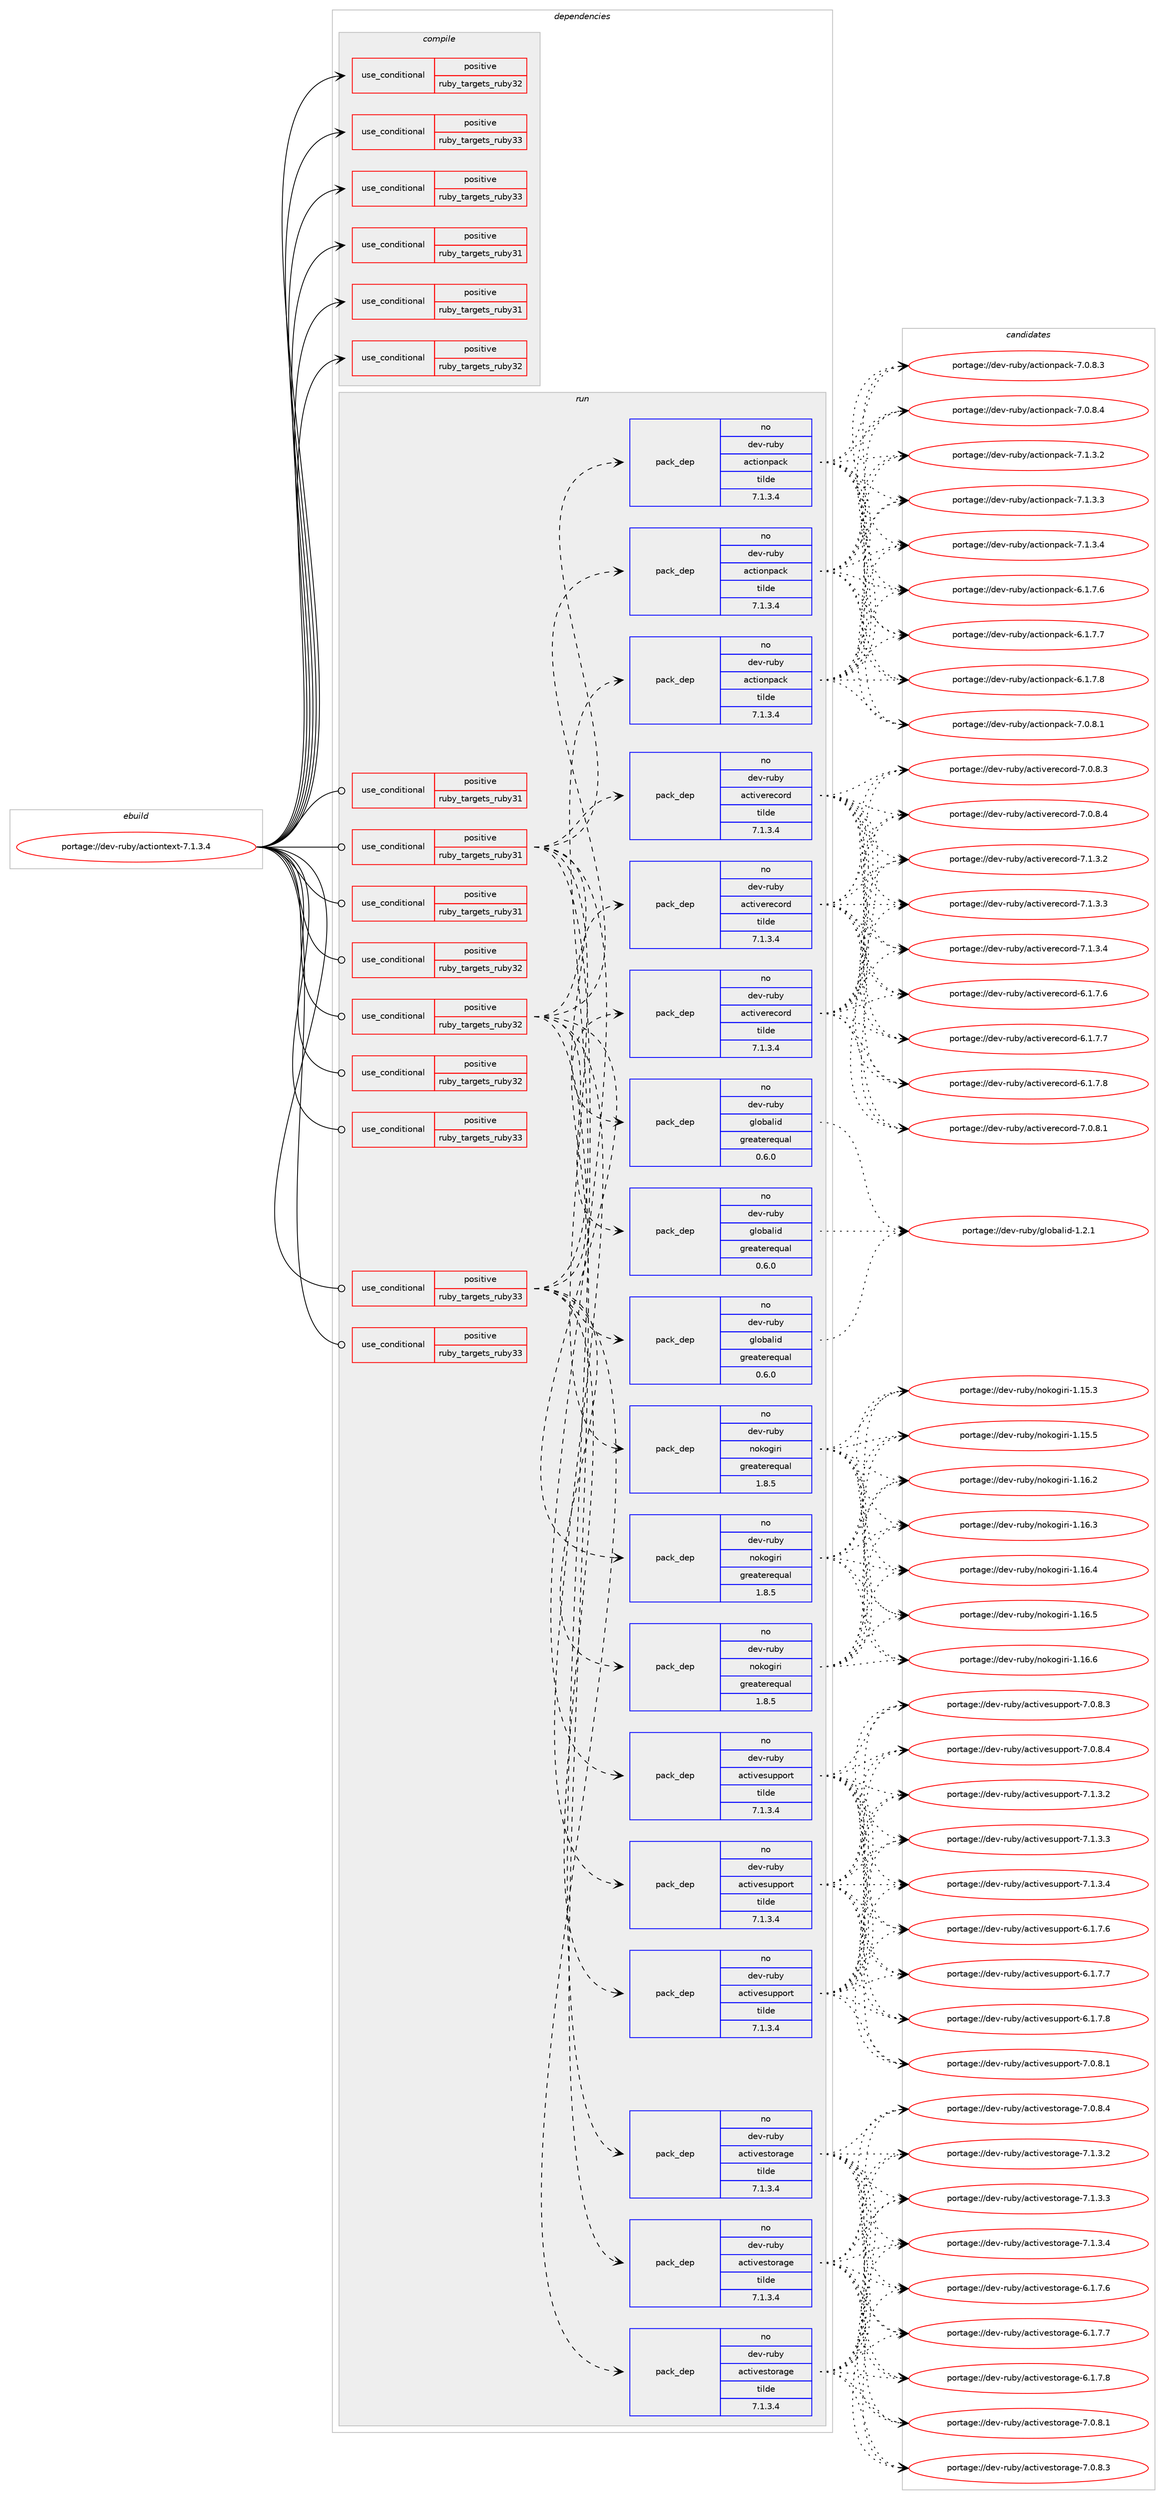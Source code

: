 digraph prolog {

# *************
# Graph options
# *************

newrank=true;
concentrate=true;
compound=true;
graph [rankdir=LR,fontname=Helvetica,fontsize=10,ranksep=1.5];#, ranksep=2.5, nodesep=0.2];
edge  [arrowhead=vee];
node  [fontname=Helvetica,fontsize=10];

# **********
# The ebuild
# **********

subgraph cluster_leftcol {
color=gray;
rank=same;
label=<<i>ebuild</i>>;
id [label="portage://dev-ruby/actiontext-7.1.3.4", color=red, width=4, href="../dev-ruby/actiontext-7.1.3.4.svg"];
}

# ****************
# The dependencies
# ****************

subgraph cluster_midcol {
color=gray;
label=<<i>dependencies</i>>;
subgraph cluster_compile {
fillcolor="#eeeeee";
style=filled;
label=<<i>compile</i>>;
subgraph cond42076 {
dependency88247 [label=<<TABLE BORDER="0" CELLBORDER="1" CELLSPACING="0" CELLPADDING="4"><TR><TD ROWSPAN="3" CELLPADDING="10">use_conditional</TD></TR><TR><TD>positive</TD></TR><TR><TD>ruby_targets_ruby31</TD></TR></TABLE>>, shape=none, color=red];
# *** BEGIN UNKNOWN DEPENDENCY TYPE (TODO) ***
# dependency88247 -> package_dependency(portage://dev-ruby/actiontext-7.1.3.4,install,no,dev-lang,ruby,none,[,,],[slot(3.1)],[])
# *** END UNKNOWN DEPENDENCY TYPE (TODO) ***

}
id:e -> dependency88247:w [weight=20,style="solid",arrowhead="vee"];
subgraph cond42077 {
dependency88248 [label=<<TABLE BORDER="0" CELLBORDER="1" CELLSPACING="0" CELLPADDING="4"><TR><TD ROWSPAN="3" CELLPADDING="10">use_conditional</TD></TR><TR><TD>positive</TD></TR><TR><TD>ruby_targets_ruby31</TD></TR></TABLE>>, shape=none, color=red];
# *** BEGIN UNKNOWN DEPENDENCY TYPE (TODO) ***
# dependency88248 -> package_dependency(portage://dev-ruby/actiontext-7.1.3.4,install,no,virtual,rubygems,none,[,,],[],[use(enable(ruby_targets_ruby31),negative)])
# *** END UNKNOWN DEPENDENCY TYPE (TODO) ***

}
id:e -> dependency88248:w [weight=20,style="solid",arrowhead="vee"];
subgraph cond42078 {
dependency88249 [label=<<TABLE BORDER="0" CELLBORDER="1" CELLSPACING="0" CELLPADDING="4"><TR><TD ROWSPAN="3" CELLPADDING="10">use_conditional</TD></TR><TR><TD>positive</TD></TR><TR><TD>ruby_targets_ruby32</TD></TR></TABLE>>, shape=none, color=red];
# *** BEGIN UNKNOWN DEPENDENCY TYPE (TODO) ***
# dependency88249 -> package_dependency(portage://dev-ruby/actiontext-7.1.3.4,install,no,dev-lang,ruby,none,[,,],[slot(3.2)],[])
# *** END UNKNOWN DEPENDENCY TYPE (TODO) ***

}
id:e -> dependency88249:w [weight=20,style="solid",arrowhead="vee"];
subgraph cond42079 {
dependency88250 [label=<<TABLE BORDER="0" CELLBORDER="1" CELLSPACING="0" CELLPADDING="4"><TR><TD ROWSPAN="3" CELLPADDING="10">use_conditional</TD></TR><TR><TD>positive</TD></TR><TR><TD>ruby_targets_ruby32</TD></TR></TABLE>>, shape=none, color=red];
# *** BEGIN UNKNOWN DEPENDENCY TYPE (TODO) ***
# dependency88250 -> package_dependency(portage://dev-ruby/actiontext-7.1.3.4,install,no,virtual,rubygems,none,[,,],[],[use(enable(ruby_targets_ruby32),negative)])
# *** END UNKNOWN DEPENDENCY TYPE (TODO) ***

}
id:e -> dependency88250:w [weight=20,style="solid",arrowhead="vee"];
subgraph cond42080 {
dependency88251 [label=<<TABLE BORDER="0" CELLBORDER="1" CELLSPACING="0" CELLPADDING="4"><TR><TD ROWSPAN="3" CELLPADDING="10">use_conditional</TD></TR><TR><TD>positive</TD></TR><TR><TD>ruby_targets_ruby33</TD></TR></TABLE>>, shape=none, color=red];
# *** BEGIN UNKNOWN DEPENDENCY TYPE (TODO) ***
# dependency88251 -> package_dependency(portage://dev-ruby/actiontext-7.1.3.4,install,no,dev-lang,ruby,none,[,,],[slot(3.3)],[])
# *** END UNKNOWN DEPENDENCY TYPE (TODO) ***

}
id:e -> dependency88251:w [weight=20,style="solid",arrowhead="vee"];
subgraph cond42081 {
dependency88252 [label=<<TABLE BORDER="0" CELLBORDER="1" CELLSPACING="0" CELLPADDING="4"><TR><TD ROWSPAN="3" CELLPADDING="10">use_conditional</TD></TR><TR><TD>positive</TD></TR><TR><TD>ruby_targets_ruby33</TD></TR></TABLE>>, shape=none, color=red];
# *** BEGIN UNKNOWN DEPENDENCY TYPE (TODO) ***
# dependency88252 -> package_dependency(portage://dev-ruby/actiontext-7.1.3.4,install,no,virtual,rubygems,none,[,,],[],[use(enable(ruby_targets_ruby33),negative)])
# *** END UNKNOWN DEPENDENCY TYPE (TODO) ***

}
id:e -> dependency88252:w [weight=20,style="solid",arrowhead="vee"];
}
subgraph cluster_compileandrun {
fillcolor="#eeeeee";
style=filled;
label=<<i>compile and run</i>>;
}
subgraph cluster_run {
fillcolor="#eeeeee";
style=filled;
label=<<i>run</i>>;
subgraph cond42082 {
dependency88253 [label=<<TABLE BORDER="0" CELLBORDER="1" CELLSPACING="0" CELLPADDING="4"><TR><TD ROWSPAN="3" CELLPADDING="10">use_conditional</TD></TR><TR><TD>positive</TD></TR><TR><TD>ruby_targets_ruby31</TD></TR></TABLE>>, shape=none, color=red];
# *** BEGIN UNKNOWN DEPENDENCY TYPE (TODO) ***
# dependency88253 -> package_dependency(portage://dev-ruby/actiontext-7.1.3.4,run,no,dev-lang,ruby,none,[,,],[slot(3.1)],[])
# *** END UNKNOWN DEPENDENCY TYPE (TODO) ***

}
id:e -> dependency88253:w [weight=20,style="solid",arrowhead="odot"];
subgraph cond42083 {
dependency88254 [label=<<TABLE BORDER="0" CELLBORDER="1" CELLSPACING="0" CELLPADDING="4"><TR><TD ROWSPAN="3" CELLPADDING="10">use_conditional</TD></TR><TR><TD>positive</TD></TR><TR><TD>ruby_targets_ruby31</TD></TR></TABLE>>, shape=none, color=red];
subgraph pack44927 {
dependency88255 [label=<<TABLE BORDER="0" CELLBORDER="1" CELLSPACING="0" CELLPADDING="4" WIDTH="220"><TR><TD ROWSPAN="6" CELLPADDING="30">pack_dep</TD></TR><TR><TD WIDTH="110">no</TD></TR><TR><TD>dev-ruby</TD></TR><TR><TD>actionpack</TD></TR><TR><TD>tilde</TD></TR><TR><TD>7.1.3.4</TD></TR></TABLE>>, shape=none, color=blue];
}
dependency88254:e -> dependency88255:w [weight=20,style="dashed",arrowhead="vee"];
subgraph pack44928 {
dependency88256 [label=<<TABLE BORDER="0" CELLBORDER="1" CELLSPACING="0" CELLPADDING="4" WIDTH="220"><TR><TD ROWSPAN="6" CELLPADDING="30">pack_dep</TD></TR><TR><TD WIDTH="110">no</TD></TR><TR><TD>dev-ruby</TD></TR><TR><TD>activerecord</TD></TR><TR><TD>tilde</TD></TR><TR><TD>7.1.3.4</TD></TR></TABLE>>, shape=none, color=blue];
}
dependency88254:e -> dependency88256:w [weight=20,style="dashed",arrowhead="vee"];
subgraph pack44929 {
dependency88257 [label=<<TABLE BORDER="0" CELLBORDER="1" CELLSPACING="0" CELLPADDING="4" WIDTH="220"><TR><TD ROWSPAN="6" CELLPADDING="30">pack_dep</TD></TR><TR><TD WIDTH="110">no</TD></TR><TR><TD>dev-ruby</TD></TR><TR><TD>activestorage</TD></TR><TR><TD>tilde</TD></TR><TR><TD>7.1.3.4</TD></TR></TABLE>>, shape=none, color=blue];
}
dependency88254:e -> dependency88257:w [weight=20,style="dashed",arrowhead="vee"];
subgraph pack44930 {
dependency88258 [label=<<TABLE BORDER="0" CELLBORDER="1" CELLSPACING="0" CELLPADDING="4" WIDTH="220"><TR><TD ROWSPAN="6" CELLPADDING="30">pack_dep</TD></TR><TR><TD WIDTH="110">no</TD></TR><TR><TD>dev-ruby</TD></TR><TR><TD>activesupport</TD></TR><TR><TD>tilde</TD></TR><TR><TD>7.1.3.4</TD></TR></TABLE>>, shape=none, color=blue];
}
dependency88254:e -> dependency88258:w [weight=20,style="dashed",arrowhead="vee"];
subgraph pack44931 {
dependency88259 [label=<<TABLE BORDER="0" CELLBORDER="1" CELLSPACING="0" CELLPADDING="4" WIDTH="220"><TR><TD ROWSPAN="6" CELLPADDING="30">pack_dep</TD></TR><TR><TD WIDTH="110">no</TD></TR><TR><TD>dev-ruby</TD></TR><TR><TD>globalid</TD></TR><TR><TD>greaterequal</TD></TR><TR><TD>0.6.0</TD></TR></TABLE>>, shape=none, color=blue];
}
dependency88254:e -> dependency88259:w [weight=20,style="dashed",arrowhead="vee"];
subgraph pack44932 {
dependency88260 [label=<<TABLE BORDER="0" CELLBORDER="1" CELLSPACING="0" CELLPADDING="4" WIDTH="220"><TR><TD ROWSPAN="6" CELLPADDING="30">pack_dep</TD></TR><TR><TD WIDTH="110">no</TD></TR><TR><TD>dev-ruby</TD></TR><TR><TD>nokogiri</TD></TR><TR><TD>greaterequal</TD></TR><TR><TD>1.8.5</TD></TR></TABLE>>, shape=none, color=blue];
}
dependency88254:e -> dependency88260:w [weight=20,style="dashed",arrowhead="vee"];
}
id:e -> dependency88254:w [weight=20,style="solid",arrowhead="odot"];
subgraph cond42084 {
dependency88261 [label=<<TABLE BORDER="0" CELLBORDER="1" CELLSPACING="0" CELLPADDING="4"><TR><TD ROWSPAN="3" CELLPADDING="10">use_conditional</TD></TR><TR><TD>positive</TD></TR><TR><TD>ruby_targets_ruby31</TD></TR></TABLE>>, shape=none, color=red];
# *** BEGIN UNKNOWN DEPENDENCY TYPE (TODO) ***
# dependency88261 -> package_dependency(portage://dev-ruby/actiontext-7.1.3.4,run,no,virtual,rubygems,none,[,,],[],[use(enable(ruby_targets_ruby31),negative)])
# *** END UNKNOWN DEPENDENCY TYPE (TODO) ***

}
id:e -> dependency88261:w [weight=20,style="solid",arrowhead="odot"];
subgraph cond42085 {
dependency88262 [label=<<TABLE BORDER="0" CELLBORDER="1" CELLSPACING="0" CELLPADDING="4"><TR><TD ROWSPAN="3" CELLPADDING="10">use_conditional</TD></TR><TR><TD>positive</TD></TR><TR><TD>ruby_targets_ruby32</TD></TR></TABLE>>, shape=none, color=red];
# *** BEGIN UNKNOWN DEPENDENCY TYPE (TODO) ***
# dependency88262 -> package_dependency(portage://dev-ruby/actiontext-7.1.3.4,run,no,dev-lang,ruby,none,[,,],[slot(3.2)],[])
# *** END UNKNOWN DEPENDENCY TYPE (TODO) ***

}
id:e -> dependency88262:w [weight=20,style="solid",arrowhead="odot"];
subgraph cond42086 {
dependency88263 [label=<<TABLE BORDER="0" CELLBORDER="1" CELLSPACING="0" CELLPADDING="4"><TR><TD ROWSPAN="3" CELLPADDING="10">use_conditional</TD></TR><TR><TD>positive</TD></TR><TR><TD>ruby_targets_ruby32</TD></TR></TABLE>>, shape=none, color=red];
subgraph pack44933 {
dependency88264 [label=<<TABLE BORDER="0" CELLBORDER="1" CELLSPACING="0" CELLPADDING="4" WIDTH="220"><TR><TD ROWSPAN="6" CELLPADDING="30">pack_dep</TD></TR><TR><TD WIDTH="110">no</TD></TR><TR><TD>dev-ruby</TD></TR><TR><TD>actionpack</TD></TR><TR><TD>tilde</TD></TR><TR><TD>7.1.3.4</TD></TR></TABLE>>, shape=none, color=blue];
}
dependency88263:e -> dependency88264:w [weight=20,style="dashed",arrowhead="vee"];
subgraph pack44934 {
dependency88265 [label=<<TABLE BORDER="0" CELLBORDER="1" CELLSPACING="0" CELLPADDING="4" WIDTH="220"><TR><TD ROWSPAN="6" CELLPADDING="30">pack_dep</TD></TR><TR><TD WIDTH="110">no</TD></TR><TR><TD>dev-ruby</TD></TR><TR><TD>activerecord</TD></TR><TR><TD>tilde</TD></TR><TR><TD>7.1.3.4</TD></TR></TABLE>>, shape=none, color=blue];
}
dependency88263:e -> dependency88265:w [weight=20,style="dashed",arrowhead="vee"];
subgraph pack44935 {
dependency88266 [label=<<TABLE BORDER="0" CELLBORDER="1" CELLSPACING="0" CELLPADDING="4" WIDTH="220"><TR><TD ROWSPAN="6" CELLPADDING="30">pack_dep</TD></TR><TR><TD WIDTH="110">no</TD></TR><TR><TD>dev-ruby</TD></TR><TR><TD>activestorage</TD></TR><TR><TD>tilde</TD></TR><TR><TD>7.1.3.4</TD></TR></TABLE>>, shape=none, color=blue];
}
dependency88263:e -> dependency88266:w [weight=20,style="dashed",arrowhead="vee"];
subgraph pack44936 {
dependency88267 [label=<<TABLE BORDER="0" CELLBORDER="1" CELLSPACING="0" CELLPADDING="4" WIDTH="220"><TR><TD ROWSPAN="6" CELLPADDING="30">pack_dep</TD></TR><TR><TD WIDTH="110">no</TD></TR><TR><TD>dev-ruby</TD></TR><TR><TD>activesupport</TD></TR><TR><TD>tilde</TD></TR><TR><TD>7.1.3.4</TD></TR></TABLE>>, shape=none, color=blue];
}
dependency88263:e -> dependency88267:w [weight=20,style="dashed",arrowhead="vee"];
subgraph pack44937 {
dependency88268 [label=<<TABLE BORDER="0" CELLBORDER="1" CELLSPACING="0" CELLPADDING="4" WIDTH="220"><TR><TD ROWSPAN="6" CELLPADDING="30">pack_dep</TD></TR><TR><TD WIDTH="110">no</TD></TR><TR><TD>dev-ruby</TD></TR><TR><TD>globalid</TD></TR><TR><TD>greaterequal</TD></TR><TR><TD>0.6.0</TD></TR></TABLE>>, shape=none, color=blue];
}
dependency88263:e -> dependency88268:w [weight=20,style="dashed",arrowhead="vee"];
subgraph pack44938 {
dependency88269 [label=<<TABLE BORDER="0" CELLBORDER="1" CELLSPACING="0" CELLPADDING="4" WIDTH="220"><TR><TD ROWSPAN="6" CELLPADDING="30">pack_dep</TD></TR><TR><TD WIDTH="110">no</TD></TR><TR><TD>dev-ruby</TD></TR><TR><TD>nokogiri</TD></TR><TR><TD>greaterequal</TD></TR><TR><TD>1.8.5</TD></TR></TABLE>>, shape=none, color=blue];
}
dependency88263:e -> dependency88269:w [weight=20,style="dashed",arrowhead="vee"];
}
id:e -> dependency88263:w [weight=20,style="solid",arrowhead="odot"];
subgraph cond42087 {
dependency88270 [label=<<TABLE BORDER="0" CELLBORDER="1" CELLSPACING="0" CELLPADDING="4"><TR><TD ROWSPAN="3" CELLPADDING="10">use_conditional</TD></TR><TR><TD>positive</TD></TR><TR><TD>ruby_targets_ruby32</TD></TR></TABLE>>, shape=none, color=red];
# *** BEGIN UNKNOWN DEPENDENCY TYPE (TODO) ***
# dependency88270 -> package_dependency(portage://dev-ruby/actiontext-7.1.3.4,run,no,virtual,rubygems,none,[,,],[],[use(enable(ruby_targets_ruby32),negative)])
# *** END UNKNOWN DEPENDENCY TYPE (TODO) ***

}
id:e -> dependency88270:w [weight=20,style="solid",arrowhead="odot"];
subgraph cond42088 {
dependency88271 [label=<<TABLE BORDER="0" CELLBORDER="1" CELLSPACING="0" CELLPADDING="4"><TR><TD ROWSPAN="3" CELLPADDING="10">use_conditional</TD></TR><TR><TD>positive</TD></TR><TR><TD>ruby_targets_ruby33</TD></TR></TABLE>>, shape=none, color=red];
# *** BEGIN UNKNOWN DEPENDENCY TYPE (TODO) ***
# dependency88271 -> package_dependency(portage://dev-ruby/actiontext-7.1.3.4,run,no,dev-lang,ruby,none,[,,],[slot(3.3)],[])
# *** END UNKNOWN DEPENDENCY TYPE (TODO) ***

}
id:e -> dependency88271:w [weight=20,style="solid",arrowhead="odot"];
subgraph cond42089 {
dependency88272 [label=<<TABLE BORDER="0" CELLBORDER="1" CELLSPACING="0" CELLPADDING="4"><TR><TD ROWSPAN="3" CELLPADDING="10">use_conditional</TD></TR><TR><TD>positive</TD></TR><TR><TD>ruby_targets_ruby33</TD></TR></TABLE>>, shape=none, color=red];
subgraph pack44939 {
dependency88273 [label=<<TABLE BORDER="0" CELLBORDER="1" CELLSPACING="0" CELLPADDING="4" WIDTH="220"><TR><TD ROWSPAN="6" CELLPADDING="30">pack_dep</TD></TR><TR><TD WIDTH="110">no</TD></TR><TR><TD>dev-ruby</TD></TR><TR><TD>actionpack</TD></TR><TR><TD>tilde</TD></TR><TR><TD>7.1.3.4</TD></TR></TABLE>>, shape=none, color=blue];
}
dependency88272:e -> dependency88273:w [weight=20,style="dashed",arrowhead="vee"];
subgraph pack44940 {
dependency88274 [label=<<TABLE BORDER="0" CELLBORDER="1" CELLSPACING="0" CELLPADDING="4" WIDTH="220"><TR><TD ROWSPAN="6" CELLPADDING="30">pack_dep</TD></TR><TR><TD WIDTH="110">no</TD></TR><TR><TD>dev-ruby</TD></TR><TR><TD>activerecord</TD></TR><TR><TD>tilde</TD></TR><TR><TD>7.1.3.4</TD></TR></TABLE>>, shape=none, color=blue];
}
dependency88272:e -> dependency88274:w [weight=20,style="dashed",arrowhead="vee"];
subgraph pack44941 {
dependency88275 [label=<<TABLE BORDER="0" CELLBORDER="1" CELLSPACING="0" CELLPADDING="4" WIDTH="220"><TR><TD ROWSPAN="6" CELLPADDING="30">pack_dep</TD></TR><TR><TD WIDTH="110">no</TD></TR><TR><TD>dev-ruby</TD></TR><TR><TD>activestorage</TD></TR><TR><TD>tilde</TD></TR><TR><TD>7.1.3.4</TD></TR></TABLE>>, shape=none, color=blue];
}
dependency88272:e -> dependency88275:w [weight=20,style="dashed",arrowhead="vee"];
subgraph pack44942 {
dependency88276 [label=<<TABLE BORDER="0" CELLBORDER="1" CELLSPACING="0" CELLPADDING="4" WIDTH="220"><TR><TD ROWSPAN="6" CELLPADDING="30">pack_dep</TD></TR><TR><TD WIDTH="110">no</TD></TR><TR><TD>dev-ruby</TD></TR><TR><TD>activesupport</TD></TR><TR><TD>tilde</TD></TR><TR><TD>7.1.3.4</TD></TR></TABLE>>, shape=none, color=blue];
}
dependency88272:e -> dependency88276:w [weight=20,style="dashed",arrowhead="vee"];
subgraph pack44943 {
dependency88277 [label=<<TABLE BORDER="0" CELLBORDER="1" CELLSPACING="0" CELLPADDING="4" WIDTH="220"><TR><TD ROWSPAN="6" CELLPADDING="30">pack_dep</TD></TR><TR><TD WIDTH="110">no</TD></TR><TR><TD>dev-ruby</TD></TR><TR><TD>globalid</TD></TR><TR><TD>greaterequal</TD></TR><TR><TD>0.6.0</TD></TR></TABLE>>, shape=none, color=blue];
}
dependency88272:e -> dependency88277:w [weight=20,style="dashed",arrowhead="vee"];
subgraph pack44944 {
dependency88278 [label=<<TABLE BORDER="0" CELLBORDER="1" CELLSPACING="0" CELLPADDING="4" WIDTH="220"><TR><TD ROWSPAN="6" CELLPADDING="30">pack_dep</TD></TR><TR><TD WIDTH="110">no</TD></TR><TR><TD>dev-ruby</TD></TR><TR><TD>nokogiri</TD></TR><TR><TD>greaterequal</TD></TR><TR><TD>1.8.5</TD></TR></TABLE>>, shape=none, color=blue];
}
dependency88272:e -> dependency88278:w [weight=20,style="dashed",arrowhead="vee"];
}
id:e -> dependency88272:w [weight=20,style="solid",arrowhead="odot"];
subgraph cond42090 {
dependency88279 [label=<<TABLE BORDER="0" CELLBORDER="1" CELLSPACING="0" CELLPADDING="4"><TR><TD ROWSPAN="3" CELLPADDING="10">use_conditional</TD></TR><TR><TD>positive</TD></TR><TR><TD>ruby_targets_ruby33</TD></TR></TABLE>>, shape=none, color=red];
# *** BEGIN UNKNOWN DEPENDENCY TYPE (TODO) ***
# dependency88279 -> package_dependency(portage://dev-ruby/actiontext-7.1.3.4,run,no,virtual,rubygems,none,[,,],[],[use(enable(ruby_targets_ruby33),negative)])
# *** END UNKNOWN DEPENDENCY TYPE (TODO) ***

}
id:e -> dependency88279:w [weight=20,style="solid",arrowhead="odot"];
}
}

# **************
# The candidates
# **************

subgraph cluster_choices {
rank=same;
color=gray;
label=<<i>candidates</i>>;

subgraph choice44927 {
color=black;
nodesep=1;
choice100101118451141179812147979911610511111011297991074554464946554654 [label="portage://dev-ruby/actionpack-6.1.7.6", color=red, width=4,href="../dev-ruby/actionpack-6.1.7.6.svg"];
choice100101118451141179812147979911610511111011297991074554464946554655 [label="portage://dev-ruby/actionpack-6.1.7.7", color=red, width=4,href="../dev-ruby/actionpack-6.1.7.7.svg"];
choice100101118451141179812147979911610511111011297991074554464946554656 [label="portage://dev-ruby/actionpack-6.1.7.8", color=red, width=4,href="../dev-ruby/actionpack-6.1.7.8.svg"];
choice100101118451141179812147979911610511111011297991074555464846564649 [label="portage://dev-ruby/actionpack-7.0.8.1", color=red, width=4,href="../dev-ruby/actionpack-7.0.8.1.svg"];
choice100101118451141179812147979911610511111011297991074555464846564651 [label="portage://dev-ruby/actionpack-7.0.8.3", color=red, width=4,href="../dev-ruby/actionpack-7.0.8.3.svg"];
choice100101118451141179812147979911610511111011297991074555464846564652 [label="portage://dev-ruby/actionpack-7.0.8.4", color=red, width=4,href="../dev-ruby/actionpack-7.0.8.4.svg"];
choice100101118451141179812147979911610511111011297991074555464946514650 [label="portage://dev-ruby/actionpack-7.1.3.2", color=red, width=4,href="../dev-ruby/actionpack-7.1.3.2.svg"];
choice100101118451141179812147979911610511111011297991074555464946514651 [label="portage://dev-ruby/actionpack-7.1.3.3", color=red, width=4,href="../dev-ruby/actionpack-7.1.3.3.svg"];
choice100101118451141179812147979911610511111011297991074555464946514652 [label="portage://dev-ruby/actionpack-7.1.3.4", color=red, width=4,href="../dev-ruby/actionpack-7.1.3.4.svg"];
dependency88255:e -> choice100101118451141179812147979911610511111011297991074554464946554654:w [style=dotted,weight="100"];
dependency88255:e -> choice100101118451141179812147979911610511111011297991074554464946554655:w [style=dotted,weight="100"];
dependency88255:e -> choice100101118451141179812147979911610511111011297991074554464946554656:w [style=dotted,weight="100"];
dependency88255:e -> choice100101118451141179812147979911610511111011297991074555464846564649:w [style=dotted,weight="100"];
dependency88255:e -> choice100101118451141179812147979911610511111011297991074555464846564651:w [style=dotted,weight="100"];
dependency88255:e -> choice100101118451141179812147979911610511111011297991074555464846564652:w [style=dotted,weight="100"];
dependency88255:e -> choice100101118451141179812147979911610511111011297991074555464946514650:w [style=dotted,weight="100"];
dependency88255:e -> choice100101118451141179812147979911610511111011297991074555464946514651:w [style=dotted,weight="100"];
dependency88255:e -> choice100101118451141179812147979911610511111011297991074555464946514652:w [style=dotted,weight="100"];
}
subgraph choice44928 {
color=black;
nodesep=1;
choice1001011184511411798121479799116105118101114101991111141004554464946554654 [label="portage://dev-ruby/activerecord-6.1.7.6", color=red, width=4,href="../dev-ruby/activerecord-6.1.7.6.svg"];
choice1001011184511411798121479799116105118101114101991111141004554464946554655 [label="portage://dev-ruby/activerecord-6.1.7.7", color=red, width=4,href="../dev-ruby/activerecord-6.1.7.7.svg"];
choice1001011184511411798121479799116105118101114101991111141004554464946554656 [label="portage://dev-ruby/activerecord-6.1.7.8", color=red, width=4,href="../dev-ruby/activerecord-6.1.7.8.svg"];
choice1001011184511411798121479799116105118101114101991111141004555464846564649 [label="portage://dev-ruby/activerecord-7.0.8.1", color=red, width=4,href="../dev-ruby/activerecord-7.0.8.1.svg"];
choice1001011184511411798121479799116105118101114101991111141004555464846564651 [label="portage://dev-ruby/activerecord-7.0.8.3", color=red, width=4,href="../dev-ruby/activerecord-7.0.8.3.svg"];
choice1001011184511411798121479799116105118101114101991111141004555464846564652 [label="portage://dev-ruby/activerecord-7.0.8.4", color=red, width=4,href="../dev-ruby/activerecord-7.0.8.4.svg"];
choice1001011184511411798121479799116105118101114101991111141004555464946514650 [label="portage://dev-ruby/activerecord-7.1.3.2", color=red, width=4,href="../dev-ruby/activerecord-7.1.3.2.svg"];
choice1001011184511411798121479799116105118101114101991111141004555464946514651 [label="portage://dev-ruby/activerecord-7.1.3.3", color=red, width=4,href="../dev-ruby/activerecord-7.1.3.3.svg"];
choice1001011184511411798121479799116105118101114101991111141004555464946514652 [label="portage://dev-ruby/activerecord-7.1.3.4", color=red, width=4,href="../dev-ruby/activerecord-7.1.3.4.svg"];
dependency88256:e -> choice1001011184511411798121479799116105118101114101991111141004554464946554654:w [style=dotted,weight="100"];
dependency88256:e -> choice1001011184511411798121479799116105118101114101991111141004554464946554655:w [style=dotted,weight="100"];
dependency88256:e -> choice1001011184511411798121479799116105118101114101991111141004554464946554656:w [style=dotted,weight="100"];
dependency88256:e -> choice1001011184511411798121479799116105118101114101991111141004555464846564649:w [style=dotted,weight="100"];
dependency88256:e -> choice1001011184511411798121479799116105118101114101991111141004555464846564651:w [style=dotted,weight="100"];
dependency88256:e -> choice1001011184511411798121479799116105118101114101991111141004555464846564652:w [style=dotted,weight="100"];
dependency88256:e -> choice1001011184511411798121479799116105118101114101991111141004555464946514650:w [style=dotted,weight="100"];
dependency88256:e -> choice1001011184511411798121479799116105118101114101991111141004555464946514651:w [style=dotted,weight="100"];
dependency88256:e -> choice1001011184511411798121479799116105118101114101991111141004555464946514652:w [style=dotted,weight="100"];
}
subgraph choice44929 {
color=black;
nodesep=1;
choice1001011184511411798121479799116105118101115116111114971031014554464946554654 [label="portage://dev-ruby/activestorage-6.1.7.6", color=red, width=4,href="../dev-ruby/activestorage-6.1.7.6.svg"];
choice1001011184511411798121479799116105118101115116111114971031014554464946554655 [label="portage://dev-ruby/activestorage-6.1.7.7", color=red, width=4,href="../dev-ruby/activestorage-6.1.7.7.svg"];
choice1001011184511411798121479799116105118101115116111114971031014554464946554656 [label="portage://dev-ruby/activestorage-6.1.7.8", color=red, width=4,href="../dev-ruby/activestorage-6.1.7.8.svg"];
choice1001011184511411798121479799116105118101115116111114971031014555464846564649 [label="portage://dev-ruby/activestorage-7.0.8.1", color=red, width=4,href="../dev-ruby/activestorage-7.0.8.1.svg"];
choice1001011184511411798121479799116105118101115116111114971031014555464846564651 [label="portage://dev-ruby/activestorage-7.0.8.3", color=red, width=4,href="../dev-ruby/activestorage-7.0.8.3.svg"];
choice1001011184511411798121479799116105118101115116111114971031014555464846564652 [label="portage://dev-ruby/activestorage-7.0.8.4", color=red, width=4,href="../dev-ruby/activestorage-7.0.8.4.svg"];
choice1001011184511411798121479799116105118101115116111114971031014555464946514650 [label="portage://dev-ruby/activestorage-7.1.3.2", color=red, width=4,href="../dev-ruby/activestorage-7.1.3.2.svg"];
choice1001011184511411798121479799116105118101115116111114971031014555464946514651 [label="portage://dev-ruby/activestorage-7.1.3.3", color=red, width=4,href="../dev-ruby/activestorage-7.1.3.3.svg"];
choice1001011184511411798121479799116105118101115116111114971031014555464946514652 [label="portage://dev-ruby/activestorage-7.1.3.4", color=red, width=4,href="../dev-ruby/activestorage-7.1.3.4.svg"];
dependency88257:e -> choice1001011184511411798121479799116105118101115116111114971031014554464946554654:w [style=dotted,weight="100"];
dependency88257:e -> choice1001011184511411798121479799116105118101115116111114971031014554464946554655:w [style=dotted,weight="100"];
dependency88257:e -> choice1001011184511411798121479799116105118101115116111114971031014554464946554656:w [style=dotted,weight="100"];
dependency88257:e -> choice1001011184511411798121479799116105118101115116111114971031014555464846564649:w [style=dotted,weight="100"];
dependency88257:e -> choice1001011184511411798121479799116105118101115116111114971031014555464846564651:w [style=dotted,weight="100"];
dependency88257:e -> choice1001011184511411798121479799116105118101115116111114971031014555464846564652:w [style=dotted,weight="100"];
dependency88257:e -> choice1001011184511411798121479799116105118101115116111114971031014555464946514650:w [style=dotted,weight="100"];
dependency88257:e -> choice1001011184511411798121479799116105118101115116111114971031014555464946514651:w [style=dotted,weight="100"];
dependency88257:e -> choice1001011184511411798121479799116105118101115116111114971031014555464946514652:w [style=dotted,weight="100"];
}
subgraph choice44930 {
color=black;
nodesep=1;
choice10010111845114117981214797991161051181011151171121121111141164554464946554654 [label="portage://dev-ruby/activesupport-6.1.7.6", color=red, width=4,href="../dev-ruby/activesupport-6.1.7.6.svg"];
choice10010111845114117981214797991161051181011151171121121111141164554464946554655 [label="portage://dev-ruby/activesupport-6.1.7.7", color=red, width=4,href="../dev-ruby/activesupport-6.1.7.7.svg"];
choice10010111845114117981214797991161051181011151171121121111141164554464946554656 [label="portage://dev-ruby/activesupport-6.1.7.8", color=red, width=4,href="../dev-ruby/activesupport-6.1.7.8.svg"];
choice10010111845114117981214797991161051181011151171121121111141164555464846564649 [label="portage://dev-ruby/activesupport-7.0.8.1", color=red, width=4,href="../dev-ruby/activesupport-7.0.8.1.svg"];
choice10010111845114117981214797991161051181011151171121121111141164555464846564651 [label="portage://dev-ruby/activesupport-7.0.8.3", color=red, width=4,href="../dev-ruby/activesupport-7.0.8.3.svg"];
choice10010111845114117981214797991161051181011151171121121111141164555464846564652 [label="portage://dev-ruby/activesupport-7.0.8.4", color=red, width=4,href="../dev-ruby/activesupport-7.0.8.4.svg"];
choice10010111845114117981214797991161051181011151171121121111141164555464946514650 [label="portage://dev-ruby/activesupport-7.1.3.2", color=red, width=4,href="../dev-ruby/activesupport-7.1.3.2.svg"];
choice10010111845114117981214797991161051181011151171121121111141164555464946514651 [label="portage://dev-ruby/activesupport-7.1.3.3", color=red, width=4,href="../dev-ruby/activesupport-7.1.3.3.svg"];
choice10010111845114117981214797991161051181011151171121121111141164555464946514652 [label="portage://dev-ruby/activesupport-7.1.3.4", color=red, width=4,href="../dev-ruby/activesupport-7.1.3.4.svg"];
dependency88258:e -> choice10010111845114117981214797991161051181011151171121121111141164554464946554654:w [style=dotted,weight="100"];
dependency88258:e -> choice10010111845114117981214797991161051181011151171121121111141164554464946554655:w [style=dotted,weight="100"];
dependency88258:e -> choice10010111845114117981214797991161051181011151171121121111141164554464946554656:w [style=dotted,weight="100"];
dependency88258:e -> choice10010111845114117981214797991161051181011151171121121111141164555464846564649:w [style=dotted,weight="100"];
dependency88258:e -> choice10010111845114117981214797991161051181011151171121121111141164555464846564651:w [style=dotted,weight="100"];
dependency88258:e -> choice10010111845114117981214797991161051181011151171121121111141164555464846564652:w [style=dotted,weight="100"];
dependency88258:e -> choice10010111845114117981214797991161051181011151171121121111141164555464946514650:w [style=dotted,weight="100"];
dependency88258:e -> choice10010111845114117981214797991161051181011151171121121111141164555464946514651:w [style=dotted,weight="100"];
dependency88258:e -> choice10010111845114117981214797991161051181011151171121121111141164555464946514652:w [style=dotted,weight="100"];
}
subgraph choice44931 {
color=black;
nodesep=1;
choice1001011184511411798121471031081119897108105100454946504649 [label="portage://dev-ruby/globalid-1.2.1", color=red, width=4,href="../dev-ruby/globalid-1.2.1.svg"];
dependency88259:e -> choice1001011184511411798121471031081119897108105100454946504649:w [style=dotted,weight="100"];
}
subgraph choice44932 {
color=black;
nodesep=1;
choice10010111845114117981214711011110711110310511410545494649534651 [label="portage://dev-ruby/nokogiri-1.15.3", color=red, width=4,href="../dev-ruby/nokogiri-1.15.3.svg"];
choice10010111845114117981214711011110711110310511410545494649534653 [label="portage://dev-ruby/nokogiri-1.15.5", color=red, width=4,href="../dev-ruby/nokogiri-1.15.5.svg"];
choice10010111845114117981214711011110711110310511410545494649544650 [label="portage://dev-ruby/nokogiri-1.16.2", color=red, width=4,href="../dev-ruby/nokogiri-1.16.2.svg"];
choice10010111845114117981214711011110711110310511410545494649544651 [label="portage://dev-ruby/nokogiri-1.16.3", color=red, width=4,href="../dev-ruby/nokogiri-1.16.3.svg"];
choice10010111845114117981214711011110711110310511410545494649544652 [label="portage://dev-ruby/nokogiri-1.16.4", color=red, width=4,href="../dev-ruby/nokogiri-1.16.4.svg"];
choice10010111845114117981214711011110711110310511410545494649544653 [label="portage://dev-ruby/nokogiri-1.16.5", color=red, width=4,href="../dev-ruby/nokogiri-1.16.5.svg"];
choice10010111845114117981214711011110711110310511410545494649544654 [label="portage://dev-ruby/nokogiri-1.16.6", color=red, width=4,href="../dev-ruby/nokogiri-1.16.6.svg"];
dependency88260:e -> choice10010111845114117981214711011110711110310511410545494649534651:w [style=dotted,weight="100"];
dependency88260:e -> choice10010111845114117981214711011110711110310511410545494649534653:w [style=dotted,weight="100"];
dependency88260:e -> choice10010111845114117981214711011110711110310511410545494649544650:w [style=dotted,weight="100"];
dependency88260:e -> choice10010111845114117981214711011110711110310511410545494649544651:w [style=dotted,weight="100"];
dependency88260:e -> choice10010111845114117981214711011110711110310511410545494649544652:w [style=dotted,weight="100"];
dependency88260:e -> choice10010111845114117981214711011110711110310511410545494649544653:w [style=dotted,weight="100"];
dependency88260:e -> choice10010111845114117981214711011110711110310511410545494649544654:w [style=dotted,weight="100"];
}
subgraph choice44933 {
color=black;
nodesep=1;
choice100101118451141179812147979911610511111011297991074554464946554654 [label="portage://dev-ruby/actionpack-6.1.7.6", color=red, width=4,href="../dev-ruby/actionpack-6.1.7.6.svg"];
choice100101118451141179812147979911610511111011297991074554464946554655 [label="portage://dev-ruby/actionpack-6.1.7.7", color=red, width=4,href="../dev-ruby/actionpack-6.1.7.7.svg"];
choice100101118451141179812147979911610511111011297991074554464946554656 [label="portage://dev-ruby/actionpack-6.1.7.8", color=red, width=4,href="../dev-ruby/actionpack-6.1.7.8.svg"];
choice100101118451141179812147979911610511111011297991074555464846564649 [label="portage://dev-ruby/actionpack-7.0.8.1", color=red, width=4,href="../dev-ruby/actionpack-7.0.8.1.svg"];
choice100101118451141179812147979911610511111011297991074555464846564651 [label="portage://dev-ruby/actionpack-7.0.8.3", color=red, width=4,href="../dev-ruby/actionpack-7.0.8.3.svg"];
choice100101118451141179812147979911610511111011297991074555464846564652 [label="portage://dev-ruby/actionpack-7.0.8.4", color=red, width=4,href="../dev-ruby/actionpack-7.0.8.4.svg"];
choice100101118451141179812147979911610511111011297991074555464946514650 [label="portage://dev-ruby/actionpack-7.1.3.2", color=red, width=4,href="../dev-ruby/actionpack-7.1.3.2.svg"];
choice100101118451141179812147979911610511111011297991074555464946514651 [label="portage://dev-ruby/actionpack-7.1.3.3", color=red, width=4,href="../dev-ruby/actionpack-7.1.3.3.svg"];
choice100101118451141179812147979911610511111011297991074555464946514652 [label="portage://dev-ruby/actionpack-7.1.3.4", color=red, width=4,href="../dev-ruby/actionpack-7.1.3.4.svg"];
dependency88264:e -> choice100101118451141179812147979911610511111011297991074554464946554654:w [style=dotted,weight="100"];
dependency88264:e -> choice100101118451141179812147979911610511111011297991074554464946554655:w [style=dotted,weight="100"];
dependency88264:e -> choice100101118451141179812147979911610511111011297991074554464946554656:w [style=dotted,weight="100"];
dependency88264:e -> choice100101118451141179812147979911610511111011297991074555464846564649:w [style=dotted,weight="100"];
dependency88264:e -> choice100101118451141179812147979911610511111011297991074555464846564651:w [style=dotted,weight="100"];
dependency88264:e -> choice100101118451141179812147979911610511111011297991074555464846564652:w [style=dotted,weight="100"];
dependency88264:e -> choice100101118451141179812147979911610511111011297991074555464946514650:w [style=dotted,weight="100"];
dependency88264:e -> choice100101118451141179812147979911610511111011297991074555464946514651:w [style=dotted,weight="100"];
dependency88264:e -> choice100101118451141179812147979911610511111011297991074555464946514652:w [style=dotted,weight="100"];
}
subgraph choice44934 {
color=black;
nodesep=1;
choice1001011184511411798121479799116105118101114101991111141004554464946554654 [label="portage://dev-ruby/activerecord-6.1.7.6", color=red, width=4,href="../dev-ruby/activerecord-6.1.7.6.svg"];
choice1001011184511411798121479799116105118101114101991111141004554464946554655 [label="portage://dev-ruby/activerecord-6.1.7.7", color=red, width=4,href="../dev-ruby/activerecord-6.1.7.7.svg"];
choice1001011184511411798121479799116105118101114101991111141004554464946554656 [label="portage://dev-ruby/activerecord-6.1.7.8", color=red, width=4,href="../dev-ruby/activerecord-6.1.7.8.svg"];
choice1001011184511411798121479799116105118101114101991111141004555464846564649 [label="portage://dev-ruby/activerecord-7.0.8.1", color=red, width=4,href="../dev-ruby/activerecord-7.0.8.1.svg"];
choice1001011184511411798121479799116105118101114101991111141004555464846564651 [label="portage://dev-ruby/activerecord-7.0.8.3", color=red, width=4,href="../dev-ruby/activerecord-7.0.8.3.svg"];
choice1001011184511411798121479799116105118101114101991111141004555464846564652 [label="portage://dev-ruby/activerecord-7.0.8.4", color=red, width=4,href="../dev-ruby/activerecord-7.0.8.4.svg"];
choice1001011184511411798121479799116105118101114101991111141004555464946514650 [label="portage://dev-ruby/activerecord-7.1.3.2", color=red, width=4,href="../dev-ruby/activerecord-7.1.3.2.svg"];
choice1001011184511411798121479799116105118101114101991111141004555464946514651 [label="portage://dev-ruby/activerecord-7.1.3.3", color=red, width=4,href="../dev-ruby/activerecord-7.1.3.3.svg"];
choice1001011184511411798121479799116105118101114101991111141004555464946514652 [label="portage://dev-ruby/activerecord-7.1.3.4", color=red, width=4,href="../dev-ruby/activerecord-7.1.3.4.svg"];
dependency88265:e -> choice1001011184511411798121479799116105118101114101991111141004554464946554654:w [style=dotted,weight="100"];
dependency88265:e -> choice1001011184511411798121479799116105118101114101991111141004554464946554655:w [style=dotted,weight="100"];
dependency88265:e -> choice1001011184511411798121479799116105118101114101991111141004554464946554656:w [style=dotted,weight="100"];
dependency88265:e -> choice1001011184511411798121479799116105118101114101991111141004555464846564649:w [style=dotted,weight="100"];
dependency88265:e -> choice1001011184511411798121479799116105118101114101991111141004555464846564651:w [style=dotted,weight="100"];
dependency88265:e -> choice1001011184511411798121479799116105118101114101991111141004555464846564652:w [style=dotted,weight="100"];
dependency88265:e -> choice1001011184511411798121479799116105118101114101991111141004555464946514650:w [style=dotted,weight="100"];
dependency88265:e -> choice1001011184511411798121479799116105118101114101991111141004555464946514651:w [style=dotted,weight="100"];
dependency88265:e -> choice1001011184511411798121479799116105118101114101991111141004555464946514652:w [style=dotted,weight="100"];
}
subgraph choice44935 {
color=black;
nodesep=1;
choice1001011184511411798121479799116105118101115116111114971031014554464946554654 [label="portage://dev-ruby/activestorage-6.1.7.6", color=red, width=4,href="../dev-ruby/activestorage-6.1.7.6.svg"];
choice1001011184511411798121479799116105118101115116111114971031014554464946554655 [label="portage://dev-ruby/activestorage-6.1.7.7", color=red, width=4,href="../dev-ruby/activestorage-6.1.7.7.svg"];
choice1001011184511411798121479799116105118101115116111114971031014554464946554656 [label="portage://dev-ruby/activestorage-6.1.7.8", color=red, width=4,href="../dev-ruby/activestorage-6.1.7.8.svg"];
choice1001011184511411798121479799116105118101115116111114971031014555464846564649 [label="portage://dev-ruby/activestorage-7.0.8.1", color=red, width=4,href="../dev-ruby/activestorage-7.0.8.1.svg"];
choice1001011184511411798121479799116105118101115116111114971031014555464846564651 [label="portage://dev-ruby/activestorage-7.0.8.3", color=red, width=4,href="../dev-ruby/activestorage-7.0.8.3.svg"];
choice1001011184511411798121479799116105118101115116111114971031014555464846564652 [label="portage://dev-ruby/activestorage-7.0.8.4", color=red, width=4,href="../dev-ruby/activestorage-7.0.8.4.svg"];
choice1001011184511411798121479799116105118101115116111114971031014555464946514650 [label="portage://dev-ruby/activestorage-7.1.3.2", color=red, width=4,href="../dev-ruby/activestorage-7.1.3.2.svg"];
choice1001011184511411798121479799116105118101115116111114971031014555464946514651 [label="portage://dev-ruby/activestorage-7.1.3.3", color=red, width=4,href="../dev-ruby/activestorage-7.1.3.3.svg"];
choice1001011184511411798121479799116105118101115116111114971031014555464946514652 [label="portage://dev-ruby/activestorage-7.1.3.4", color=red, width=4,href="../dev-ruby/activestorage-7.1.3.4.svg"];
dependency88266:e -> choice1001011184511411798121479799116105118101115116111114971031014554464946554654:w [style=dotted,weight="100"];
dependency88266:e -> choice1001011184511411798121479799116105118101115116111114971031014554464946554655:w [style=dotted,weight="100"];
dependency88266:e -> choice1001011184511411798121479799116105118101115116111114971031014554464946554656:w [style=dotted,weight="100"];
dependency88266:e -> choice1001011184511411798121479799116105118101115116111114971031014555464846564649:w [style=dotted,weight="100"];
dependency88266:e -> choice1001011184511411798121479799116105118101115116111114971031014555464846564651:w [style=dotted,weight="100"];
dependency88266:e -> choice1001011184511411798121479799116105118101115116111114971031014555464846564652:w [style=dotted,weight="100"];
dependency88266:e -> choice1001011184511411798121479799116105118101115116111114971031014555464946514650:w [style=dotted,weight="100"];
dependency88266:e -> choice1001011184511411798121479799116105118101115116111114971031014555464946514651:w [style=dotted,weight="100"];
dependency88266:e -> choice1001011184511411798121479799116105118101115116111114971031014555464946514652:w [style=dotted,weight="100"];
}
subgraph choice44936 {
color=black;
nodesep=1;
choice10010111845114117981214797991161051181011151171121121111141164554464946554654 [label="portage://dev-ruby/activesupport-6.1.7.6", color=red, width=4,href="../dev-ruby/activesupport-6.1.7.6.svg"];
choice10010111845114117981214797991161051181011151171121121111141164554464946554655 [label="portage://dev-ruby/activesupport-6.1.7.7", color=red, width=4,href="../dev-ruby/activesupport-6.1.7.7.svg"];
choice10010111845114117981214797991161051181011151171121121111141164554464946554656 [label="portage://dev-ruby/activesupport-6.1.7.8", color=red, width=4,href="../dev-ruby/activesupport-6.1.7.8.svg"];
choice10010111845114117981214797991161051181011151171121121111141164555464846564649 [label="portage://dev-ruby/activesupport-7.0.8.1", color=red, width=4,href="../dev-ruby/activesupport-7.0.8.1.svg"];
choice10010111845114117981214797991161051181011151171121121111141164555464846564651 [label="portage://dev-ruby/activesupport-7.0.8.3", color=red, width=4,href="../dev-ruby/activesupport-7.0.8.3.svg"];
choice10010111845114117981214797991161051181011151171121121111141164555464846564652 [label="portage://dev-ruby/activesupport-7.0.8.4", color=red, width=4,href="../dev-ruby/activesupport-7.0.8.4.svg"];
choice10010111845114117981214797991161051181011151171121121111141164555464946514650 [label="portage://dev-ruby/activesupport-7.1.3.2", color=red, width=4,href="../dev-ruby/activesupport-7.1.3.2.svg"];
choice10010111845114117981214797991161051181011151171121121111141164555464946514651 [label="portage://dev-ruby/activesupport-7.1.3.3", color=red, width=4,href="../dev-ruby/activesupport-7.1.3.3.svg"];
choice10010111845114117981214797991161051181011151171121121111141164555464946514652 [label="portage://dev-ruby/activesupport-7.1.3.4", color=red, width=4,href="../dev-ruby/activesupport-7.1.3.4.svg"];
dependency88267:e -> choice10010111845114117981214797991161051181011151171121121111141164554464946554654:w [style=dotted,weight="100"];
dependency88267:e -> choice10010111845114117981214797991161051181011151171121121111141164554464946554655:w [style=dotted,weight="100"];
dependency88267:e -> choice10010111845114117981214797991161051181011151171121121111141164554464946554656:w [style=dotted,weight="100"];
dependency88267:e -> choice10010111845114117981214797991161051181011151171121121111141164555464846564649:w [style=dotted,weight="100"];
dependency88267:e -> choice10010111845114117981214797991161051181011151171121121111141164555464846564651:w [style=dotted,weight="100"];
dependency88267:e -> choice10010111845114117981214797991161051181011151171121121111141164555464846564652:w [style=dotted,weight="100"];
dependency88267:e -> choice10010111845114117981214797991161051181011151171121121111141164555464946514650:w [style=dotted,weight="100"];
dependency88267:e -> choice10010111845114117981214797991161051181011151171121121111141164555464946514651:w [style=dotted,weight="100"];
dependency88267:e -> choice10010111845114117981214797991161051181011151171121121111141164555464946514652:w [style=dotted,weight="100"];
}
subgraph choice44937 {
color=black;
nodesep=1;
choice1001011184511411798121471031081119897108105100454946504649 [label="portage://dev-ruby/globalid-1.2.1", color=red, width=4,href="../dev-ruby/globalid-1.2.1.svg"];
dependency88268:e -> choice1001011184511411798121471031081119897108105100454946504649:w [style=dotted,weight="100"];
}
subgraph choice44938 {
color=black;
nodesep=1;
choice10010111845114117981214711011110711110310511410545494649534651 [label="portage://dev-ruby/nokogiri-1.15.3", color=red, width=4,href="../dev-ruby/nokogiri-1.15.3.svg"];
choice10010111845114117981214711011110711110310511410545494649534653 [label="portage://dev-ruby/nokogiri-1.15.5", color=red, width=4,href="../dev-ruby/nokogiri-1.15.5.svg"];
choice10010111845114117981214711011110711110310511410545494649544650 [label="portage://dev-ruby/nokogiri-1.16.2", color=red, width=4,href="../dev-ruby/nokogiri-1.16.2.svg"];
choice10010111845114117981214711011110711110310511410545494649544651 [label="portage://dev-ruby/nokogiri-1.16.3", color=red, width=4,href="../dev-ruby/nokogiri-1.16.3.svg"];
choice10010111845114117981214711011110711110310511410545494649544652 [label="portage://dev-ruby/nokogiri-1.16.4", color=red, width=4,href="../dev-ruby/nokogiri-1.16.4.svg"];
choice10010111845114117981214711011110711110310511410545494649544653 [label="portage://dev-ruby/nokogiri-1.16.5", color=red, width=4,href="../dev-ruby/nokogiri-1.16.5.svg"];
choice10010111845114117981214711011110711110310511410545494649544654 [label="portage://dev-ruby/nokogiri-1.16.6", color=red, width=4,href="../dev-ruby/nokogiri-1.16.6.svg"];
dependency88269:e -> choice10010111845114117981214711011110711110310511410545494649534651:w [style=dotted,weight="100"];
dependency88269:e -> choice10010111845114117981214711011110711110310511410545494649534653:w [style=dotted,weight="100"];
dependency88269:e -> choice10010111845114117981214711011110711110310511410545494649544650:w [style=dotted,weight="100"];
dependency88269:e -> choice10010111845114117981214711011110711110310511410545494649544651:w [style=dotted,weight="100"];
dependency88269:e -> choice10010111845114117981214711011110711110310511410545494649544652:w [style=dotted,weight="100"];
dependency88269:e -> choice10010111845114117981214711011110711110310511410545494649544653:w [style=dotted,weight="100"];
dependency88269:e -> choice10010111845114117981214711011110711110310511410545494649544654:w [style=dotted,weight="100"];
}
subgraph choice44939 {
color=black;
nodesep=1;
choice100101118451141179812147979911610511111011297991074554464946554654 [label="portage://dev-ruby/actionpack-6.1.7.6", color=red, width=4,href="../dev-ruby/actionpack-6.1.7.6.svg"];
choice100101118451141179812147979911610511111011297991074554464946554655 [label="portage://dev-ruby/actionpack-6.1.7.7", color=red, width=4,href="../dev-ruby/actionpack-6.1.7.7.svg"];
choice100101118451141179812147979911610511111011297991074554464946554656 [label="portage://dev-ruby/actionpack-6.1.7.8", color=red, width=4,href="../dev-ruby/actionpack-6.1.7.8.svg"];
choice100101118451141179812147979911610511111011297991074555464846564649 [label="portage://dev-ruby/actionpack-7.0.8.1", color=red, width=4,href="../dev-ruby/actionpack-7.0.8.1.svg"];
choice100101118451141179812147979911610511111011297991074555464846564651 [label="portage://dev-ruby/actionpack-7.0.8.3", color=red, width=4,href="../dev-ruby/actionpack-7.0.8.3.svg"];
choice100101118451141179812147979911610511111011297991074555464846564652 [label="portage://dev-ruby/actionpack-7.0.8.4", color=red, width=4,href="../dev-ruby/actionpack-7.0.8.4.svg"];
choice100101118451141179812147979911610511111011297991074555464946514650 [label="portage://dev-ruby/actionpack-7.1.3.2", color=red, width=4,href="../dev-ruby/actionpack-7.1.3.2.svg"];
choice100101118451141179812147979911610511111011297991074555464946514651 [label="portage://dev-ruby/actionpack-7.1.3.3", color=red, width=4,href="../dev-ruby/actionpack-7.1.3.3.svg"];
choice100101118451141179812147979911610511111011297991074555464946514652 [label="portage://dev-ruby/actionpack-7.1.3.4", color=red, width=4,href="../dev-ruby/actionpack-7.1.3.4.svg"];
dependency88273:e -> choice100101118451141179812147979911610511111011297991074554464946554654:w [style=dotted,weight="100"];
dependency88273:e -> choice100101118451141179812147979911610511111011297991074554464946554655:w [style=dotted,weight="100"];
dependency88273:e -> choice100101118451141179812147979911610511111011297991074554464946554656:w [style=dotted,weight="100"];
dependency88273:e -> choice100101118451141179812147979911610511111011297991074555464846564649:w [style=dotted,weight="100"];
dependency88273:e -> choice100101118451141179812147979911610511111011297991074555464846564651:w [style=dotted,weight="100"];
dependency88273:e -> choice100101118451141179812147979911610511111011297991074555464846564652:w [style=dotted,weight="100"];
dependency88273:e -> choice100101118451141179812147979911610511111011297991074555464946514650:w [style=dotted,weight="100"];
dependency88273:e -> choice100101118451141179812147979911610511111011297991074555464946514651:w [style=dotted,weight="100"];
dependency88273:e -> choice100101118451141179812147979911610511111011297991074555464946514652:w [style=dotted,weight="100"];
}
subgraph choice44940 {
color=black;
nodesep=1;
choice1001011184511411798121479799116105118101114101991111141004554464946554654 [label="portage://dev-ruby/activerecord-6.1.7.6", color=red, width=4,href="../dev-ruby/activerecord-6.1.7.6.svg"];
choice1001011184511411798121479799116105118101114101991111141004554464946554655 [label="portage://dev-ruby/activerecord-6.1.7.7", color=red, width=4,href="../dev-ruby/activerecord-6.1.7.7.svg"];
choice1001011184511411798121479799116105118101114101991111141004554464946554656 [label="portage://dev-ruby/activerecord-6.1.7.8", color=red, width=4,href="../dev-ruby/activerecord-6.1.7.8.svg"];
choice1001011184511411798121479799116105118101114101991111141004555464846564649 [label="portage://dev-ruby/activerecord-7.0.8.1", color=red, width=4,href="../dev-ruby/activerecord-7.0.8.1.svg"];
choice1001011184511411798121479799116105118101114101991111141004555464846564651 [label="portage://dev-ruby/activerecord-7.0.8.3", color=red, width=4,href="../dev-ruby/activerecord-7.0.8.3.svg"];
choice1001011184511411798121479799116105118101114101991111141004555464846564652 [label="portage://dev-ruby/activerecord-7.0.8.4", color=red, width=4,href="../dev-ruby/activerecord-7.0.8.4.svg"];
choice1001011184511411798121479799116105118101114101991111141004555464946514650 [label="portage://dev-ruby/activerecord-7.1.3.2", color=red, width=4,href="../dev-ruby/activerecord-7.1.3.2.svg"];
choice1001011184511411798121479799116105118101114101991111141004555464946514651 [label="portage://dev-ruby/activerecord-7.1.3.3", color=red, width=4,href="../dev-ruby/activerecord-7.1.3.3.svg"];
choice1001011184511411798121479799116105118101114101991111141004555464946514652 [label="portage://dev-ruby/activerecord-7.1.3.4", color=red, width=4,href="../dev-ruby/activerecord-7.1.3.4.svg"];
dependency88274:e -> choice1001011184511411798121479799116105118101114101991111141004554464946554654:w [style=dotted,weight="100"];
dependency88274:e -> choice1001011184511411798121479799116105118101114101991111141004554464946554655:w [style=dotted,weight="100"];
dependency88274:e -> choice1001011184511411798121479799116105118101114101991111141004554464946554656:w [style=dotted,weight="100"];
dependency88274:e -> choice1001011184511411798121479799116105118101114101991111141004555464846564649:w [style=dotted,weight="100"];
dependency88274:e -> choice1001011184511411798121479799116105118101114101991111141004555464846564651:w [style=dotted,weight="100"];
dependency88274:e -> choice1001011184511411798121479799116105118101114101991111141004555464846564652:w [style=dotted,weight="100"];
dependency88274:e -> choice1001011184511411798121479799116105118101114101991111141004555464946514650:w [style=dotted,weight="100"];
dependency88274:e -> choice1001011184511411798121479799116105118101114101991111141004555464946514651:w [style=dotted,weight="100"];
dependency88274:e -> choice1001011184511411798121479799116105118101114101991111141004555464946514652:w [style=dotted,weight="100"];
}
subgraph choice44941 {
color=black;
nodesep=1;
choice1001011184511411798121479799116105118101115116111114971031014554464946554654 [label="portage://dev-ruby/activestorage-6.1.7.6", color=red, width=4,href="../dev-ruby/activestorage-6.1.7.6.svg"];
choice1001011184511411798121479799116105118101115116111114971031014554464946554655 [label="portage://dev-ruby/activestorage-6.1.7.7", color=red, width=4,href="../dev-ruby/activestorage-6.1.7.7.svg"];
choice1001011184511411798121479799116105118101115116111114971031014554464946554656 [label="portage://dev-ruby/activestorage-6.1.7.8", color=red, width=4,href="../dev-ruby/activestorage-6.1.7.8.svg"];
choice1001011184511411798121479799116105118101115116111114971031014555464846564649 [label="portage://dev-ruby/activestorage-7.0.8.1", color=red, width=4,href="../dev-ruby/activestorage-7.0.8.1.svg"];
choice1001011184511411798121479799116105118101115116111114971031014555464846564651 [label="portage://dev-ruby/activestorage-7.0.8.3", color=red, width=4,href="../dev-ruby/activestorage-7.0.8.3.svg"];
choice1001011184511411798121479799116105118101115116111114971031014555464846564652 [label="portage://dev-ruby/activestorage-7.0.8.4", color=red, width=4,href="../dev-ruby/activestorage-7.0.8.4.svg"];
choice1001011184511411798121479799116105118101115116111114971031014555464946514650 [label="portage://dev-ruby/activestorage-7.1.3.2", color=red, width=4,href="../dev-ruby/activestorage-7.1.3.2.svg"];
choice1001011184511411798121479799116105118101115116111114971031014555464946514651 [label="portage://dev-ruby/activestorage-7.1.3.3", color=red, width=4,href="../dev-ruby/activestorage-7.1.3.3.svg"];
choice1001011184511411798121479799116105118101115116111114971031014555464946514652 [label="portage://dev-ruby/activestorage-7.1.3.4", color=red, width=4,href="../dev-ruby/activestorage-7.1.3.4.svg"];
dependency88275:e -> choice1001011184511411798121479799116105118101115116111114971031014554464946554654:w [style=dotted,weight="100"];
dependency88275:e -> choice1001011184511411798121479799116105118101115116111114971031014554464946554655:w [style=dotted,weight="100"];
dependency88275:e -> choice1001011184511411798121479799116105118101115116111114971031014554464946554656:w [style=dotted,weight="100"];
dependency88275:e -> choice1001011184511411798121479799116105118101115116111114971031014555464846564649:w [style=dotted,weight="100"];
dependency88275:e -> choice1001011184511411798121479799116105118101115116111114971031014555464846564651:w [style=dotted,weight="100"];
dependency88275:e -> choice1001011184511411798121479799116105118101115116111114971031014555464846564652:w [style=dotted,weight="100"];
dependency88275:e -> choice1001011184511411798121479799116105118101115116111114971031014555464946514650:w [style=dotted,weight="100"];
dependency88275:e -> choice1001011184511411798121479799116105118101115116111114971031014555464946514651:w [style=dotted,weight="100"];
dependency88275:e -> choice1001011184511411798121479799116105118101115116111114971031014555464946514652:w [style=dotted,weight="100"];
}
subgraph choice44942 {
color=black;
nodesep=1;
choice10010111845114117981214797991161051181011151171121121111141164554464946554654 [label="portage://dev-ruby/activesupport-6.1.7.6", color=red, width=4,href="../dev-ruby/activesupport-6.1.7.6.svg"];
choice10010111845114117981214797991161051181011151171121121111141164554464946554655 [label="portage://dev-ruby/activesupport-6.1.7.7", color=red, width=4,href="../dev-ruby/activesupport-6.1.7.7.svg"];
choice10010111845114117981214797991161051181011151171121121111141164554464946554656 [label="portage://dev-ruby/activesupport-6.1.7.8", color=red, width=4,href="../dev-ruby/activesupport-6.1.7.8.svg"];
choice10010111845114117981214797991161051181011151171121121111141164555464846564649 [label="portage://dev-ruby/activesupport-7.0.8.1", color=red, width=4,href="../dev-ruby/activesupport-7.0.8.1.svg"];
choice10010111845114117981214797991161051181011151171121121111141164555464846564651 [label="portage://dev-ruby/activesupport-7.0.8.3", color=red, width=4,href="../dev-ruby/activesupport-7.0.8.3.svg"];
choice10010111845114117981214797991161051181011151171121121111141164555464846564652 [label="portage://dev-ruby/activesupport-7.0.8.4", color=red, width=4,href="../dev-ruby/activesupport-7.0.8.4.svg"];
choice10010111845114117981214797991161051181011151171121121111141164555464946514650 [label="portage://dev-ruby/activesupport-7.1.3.2", color=red, width=4,href="../dev-ruby/activesupport-7.1.3.2.svg"];
choice10010111845114117981214797991161051181011151171121121111141164555464946514651 [label="portage://dev-ruby/activesupport-7.1.3.3", color=red, width=4,href="../dev-ruby/activesupport-7.1.3.3.svg"];
choice10010111845114117981214797991161051181011151171121121111141164555464946514652 [label="portage://dev-ruby/activesupport-7.1.3.4", color=red, width=4,href="../dev-ruby/activesupport-7.1.3.4.svg"];
dependency88276:e -> choice10010111845114117981214797991161051181011151171121121111141164554464946554654:w [style=dotted,weight="100"];
dependency88276:e -> choice10010111845114117981214797991161051181011151171121121111141164554464946554655:w [style=dotted,weight="100"];
dependency88276:e -> choice10010111845114117981214797991161051181011151171121121111141164554464946554656:w [style=dotted,weight="100"];
dependency88276:e -> choice10010111845114117981214797991161051181011151171121121111141164555464846564649:w [style=dotted,weight="100"];
dependency88276:e -> choice10010111845114117981214797991161051181011151171121121111141164555464846564651:w [style=dotted,weight="100"];
dependency88276:e -> choice10010111845114117981214797991161051181011151171121121111141164555464846564652:w [style=dotted,weight="100"];
dependency88276:e -> choice10010111845114117981214797991161051181011151171121121111141164555464946514650:w [style=dotted,weight="100"];
dependency88276:e -> choice10010111845114117981214797991161051181011151171121121111141164555464946514651:w [style=dotted,weight="100"];
dependency88276:e -> choice10010111845114117981214797991161051181011151171121121111141164555464946514652:w [style=dotted,weight="100"];
}
subgraph choice44943 {
color=black;
nodesep=1;
choice1001011184511411798121471031081119897108105100454946504649 [label="portage://dev-ruby/globalid-1.2.1", color=red, width=4,href="../dev-ruby/globalid-1.2.1.svg"];
dependency88277:e -> choice1001011184511411798121471031081119897108105100454946504649:w [style=dotted,weight="100"];
}
subgraph choice44944 {
color=black;
nodesep=1;
choice10010111845114117981214711011110711110310511410545494649534651 [label="portage://dev-ruby/nokogiri-1.15.3", color=red, width=4,href="../dev-ruby/nokogiri-1.15.3.svg"];
choice10010111845114117981214711011110711110310511410545494649534653 [label="portage://dev-ruby/nokogiri-1.15.5", color=red, width=4,href="../dev-ruby/nokogiri-1.15.5.svg"];
choice10010111845114117981214711011110711110310511410545494649544650 [label="portage://dev-ruby/nokogiri-1.16.2", color=red, width=4,href="../dev-ruby/nokogiri-1.16.2.svg"];
choice10010111845114117981214711011110711110310511410545494649544651 [label="portage://dev-ruby/nokogiri-1.16.3", color=red, width=4,href="../dev-ruby/nokogiri-1.16.3.svg"];
choice10010111845114117981214711011110711110310511410545494649544652 [label="portage://dev-ruby/nokogiri-1.16.4", color=red, width=4,href="../dev-ruby/nokogiri-1.16.4.svg"];
choice10010111845114117981214711011110711110310511410545494649544653 [label="portage://dev-ruby/nokogiri-1.16.5", color=red, width=4,href="../dev-ruby/nokogiri-1.16.5.svg"];
choice10010111845114117981214711011110711110310511410545494649544654 [label="portage://dev-ruby/nokogiri-1.16.6", color=red, width=4,href="../dev-ruby/nokogiri-1.16.6.svg"];
dependency88278:e -> choice10010111845114117981214711011110711110310511410545494649534651:w [style=dotted,weight="100"];
dependency88278:e -> choice10010111845114117981214711011110711110310511410545494649534653:w [style=dotted,weight="100"];
dependency88278:e -> choice10010111845114117981214711011110711110310511410545494649544650:w [style=dotted,weight="100"];
dependency88278:e -> choice10010111845114117981214711011110711110310511410545494649544651:w [style=dotted,weight="100"];
dependency88278:e -> choice10010111845114117981214711011110711110310511410545494649544652:w [style=dotted,weight="100"];
dependency88278:e -> choice10010111845114117981214711011110711110310511410545494649544653:w [style=dotted,weight="100"];
dependency88278:e -> choice10010111845114117981214711011110711110310511410545494649544654:w [style=dotted,weight="100"];
}
}

}
